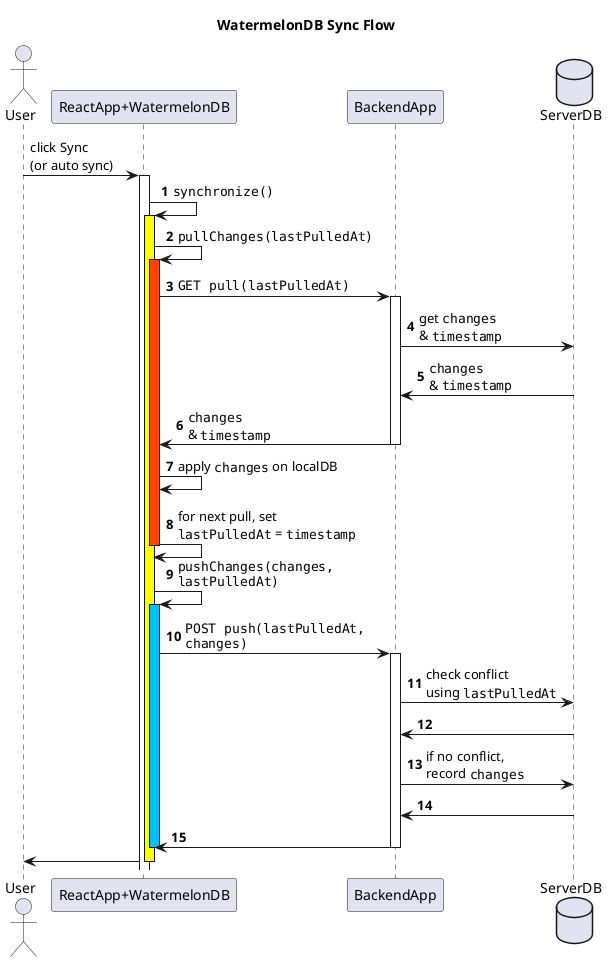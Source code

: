 @startuml
title WatermelonDB Sync Flow

actor User

participant "ReactApp+WatermelonDB" as ReactApp
participant BackendApp
database ServerDB

User -> ReactApp : click Sync\n(or auto sync)
activate ReactApp

autonumber

ReactApp -> ReactApp : ""synchronize()""
activate ReactApp #Yellow

ReactApp -> ReactApp : ""pullChanges(lastPulledAt)""
activate ReactApp #OrangeRed

ReactApp -> BackendApp : ""GET pull(lastPulledAt)""
activate BackendApp

BackendApp -> ServerDB : get ""changes"" \n& ""timestamp""
ServerDB -> BackendApp : ""changes"" \n& ""timestamp""

BackendApp -> ReactApp : ""changes"" \n& ""timestamp""
deactivate BackendApp

ReactApp -> ReactApp : apply ""changes"" on localDB
ReactApp -> ReactApp : for next pull, set\n""lastPulledAt"" = ""timestamp""

deactivate ReactApp

ReactApp -> ReactApp : ""pushChanges(changes,""\n""lastPulledAt)""
activate ReactApp #DeepSkyBlue

ReactApp -> BackendApp : ""POST push(lastPulledAt,""\n""changes)""
activate BackendApp

BackendApp -> ServerDB : check conflict\nusing ""lastPulledAt""
ServerDB -> BackendApp

BackendApp -> ServerDB : if no conflict,\nrecord ""changes""
ServerDB -> BackendApp

BackendApp -> ReactApp
deactivate ReactApp

deactivate BackendApp

autonumber stop

ReactApp -> User
deactivate ReactApp

@enduml